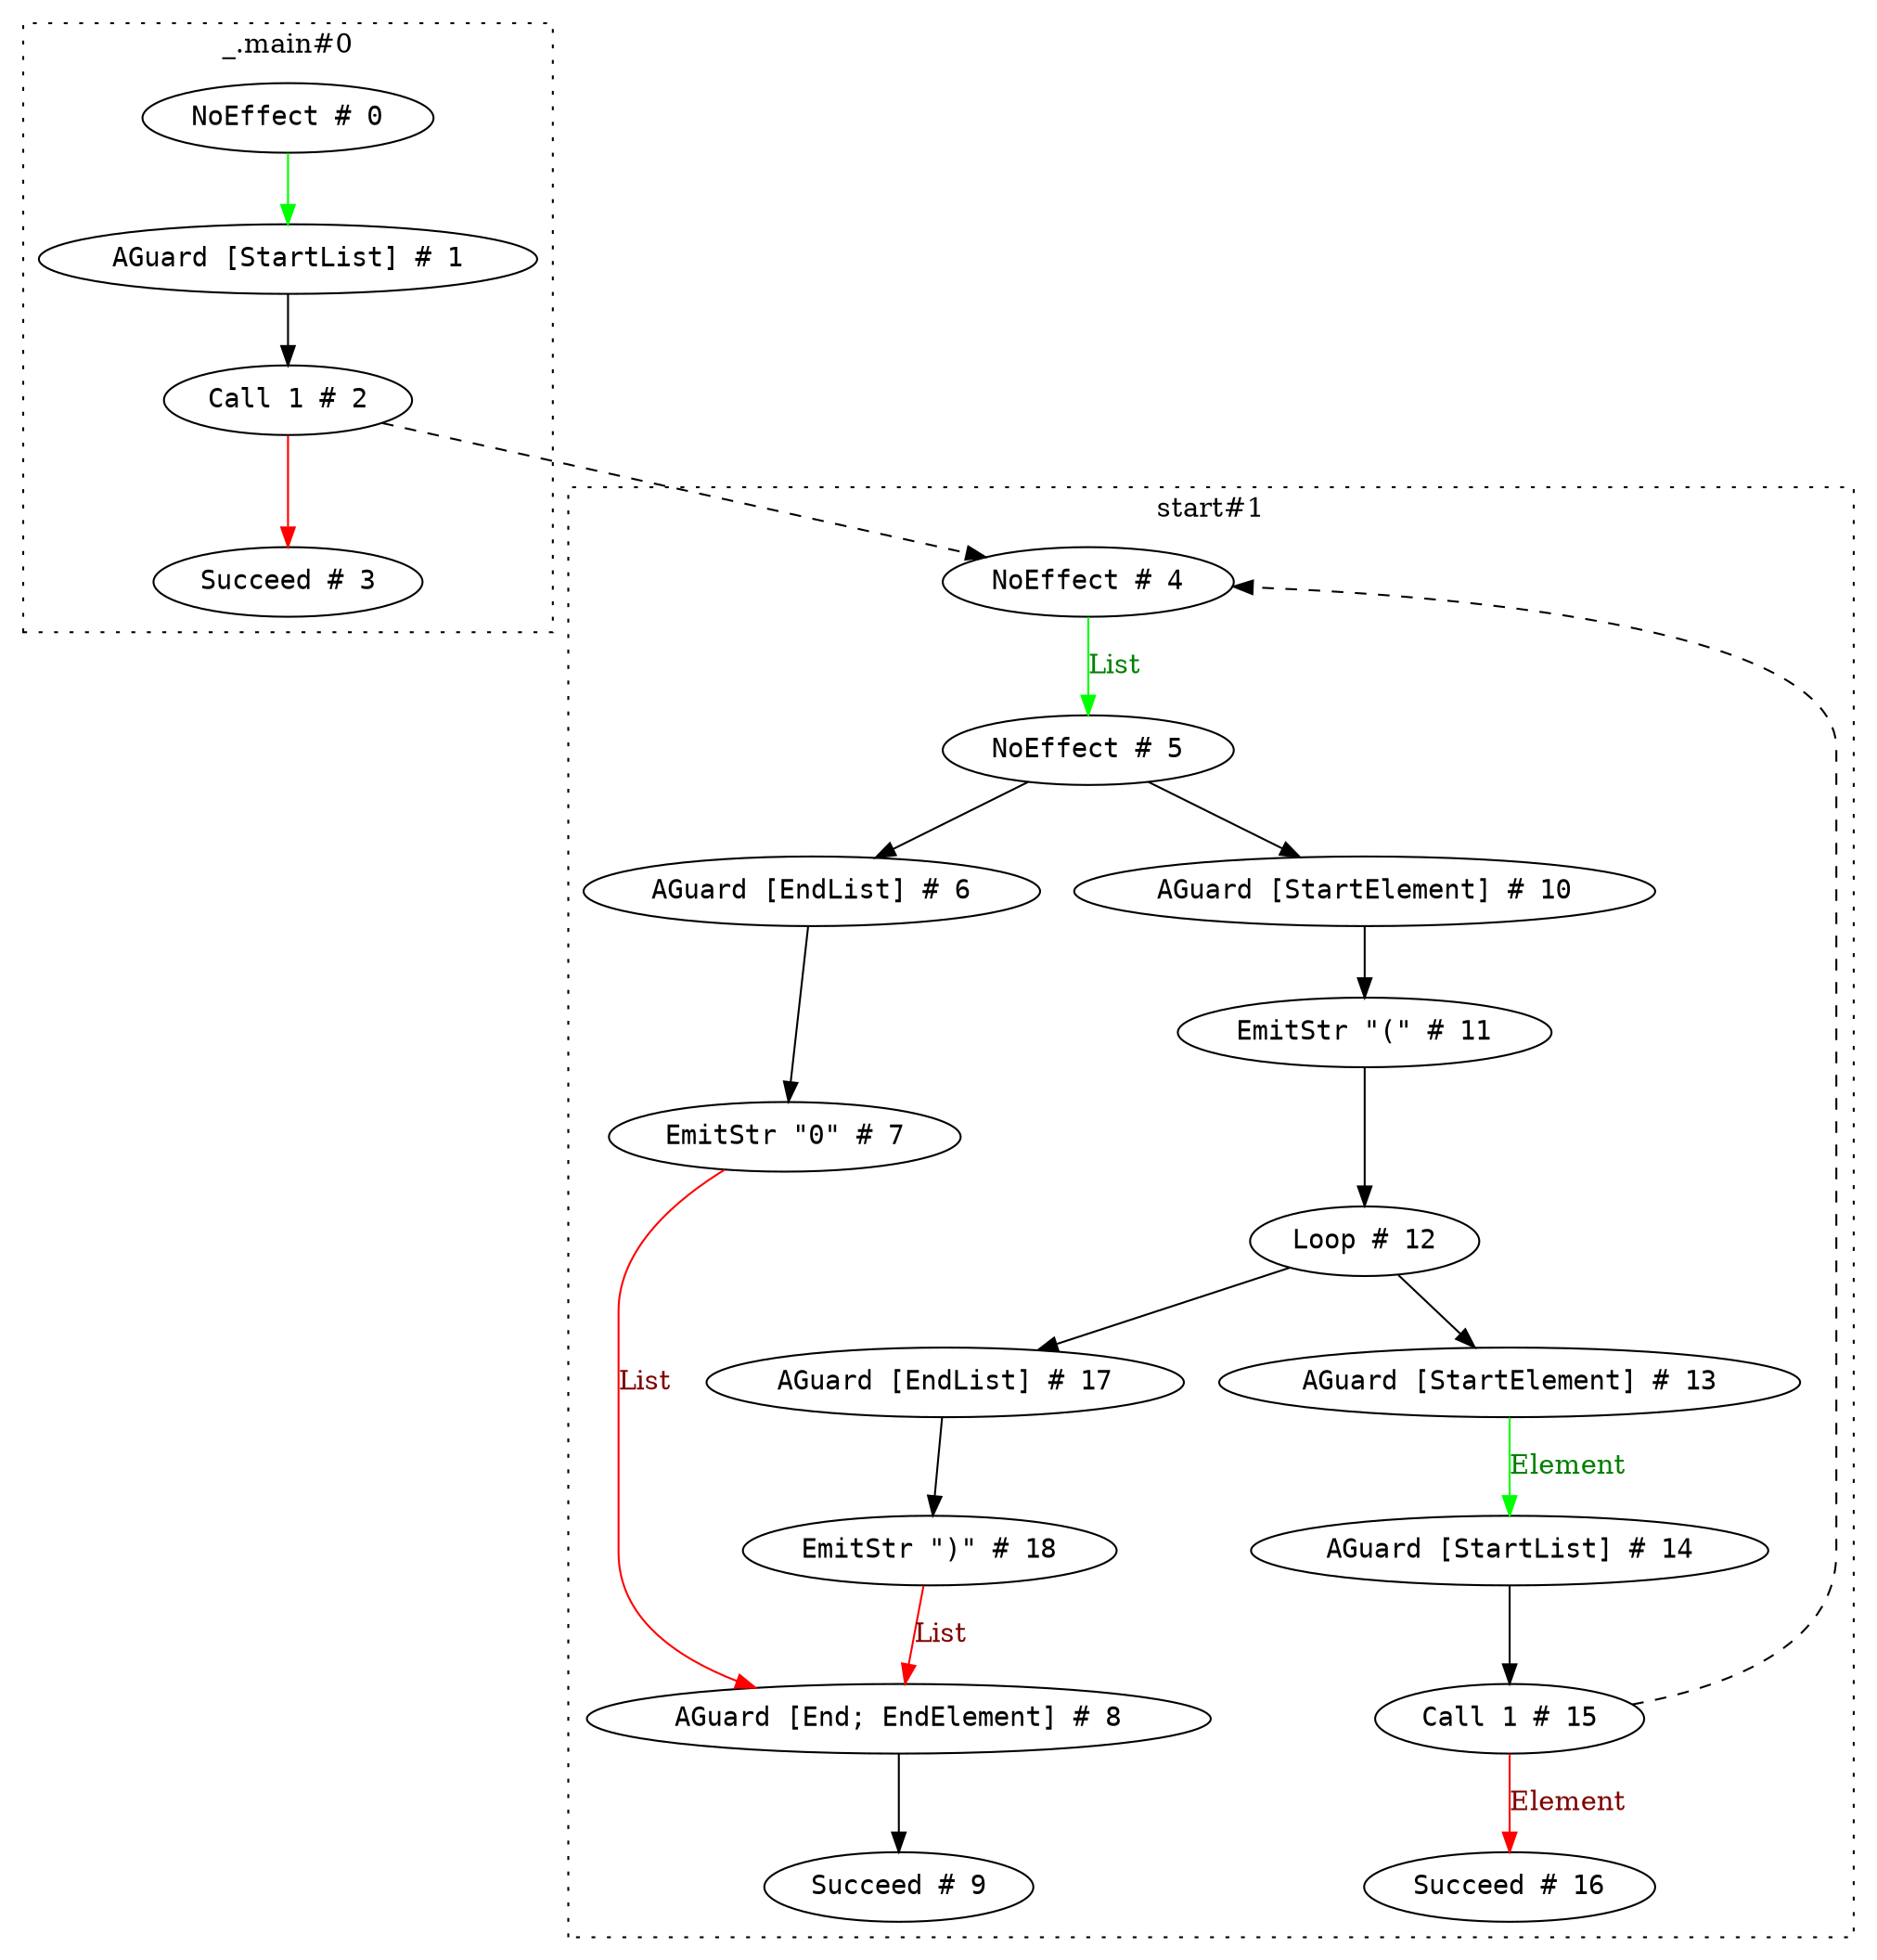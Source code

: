 digraph G {
  N0 [fontname="monospace", label="NoEffect # 0"];
  N1 [fontname="monospace", label="AGuard [StartList] # 1"];
  N2 [fontname="monospace", label="Call 1 # 2"];
  N3 [fontname="monospace", label="Succeed # 3"];
  N4 [fontname="monospace", label="NoEffect # 4"];
  N5 [fontname="monospace", label="NoEffect # 5"];
  N6 [fontname="monospace", label="AGuard [EndList] # 6"];
  N7 [fontname="monospace", label="EmitStr \"0\" # 7"];
  N8 [fontname="monospace", label="AGuard [End; EndElement] # 8"];
  N9 [fontname="monospace", label="Succeed # 9"];
  N10 [fontname="monospace", label="AGuard [StartElement] # 10"];
  N11 [fontname="monospace", label="EmitStr \"(\" # 11"];
  N12 [fontname="monospace", label="Loop # 12"];
  N13 [fontname="monospace", label="AGuard [StartElement] # 13"];
  N14 [fontname="monospace", label="AGuard [StartList] # 14"];
  N15 [fontname="monospace", label="Call 1 # 15"];
  N16 [fontname="monospace", label="Succeed # 16"];
  N17 [fontname="monospace", label="AGuard [EndList] # 17"];
  N18 [fontname="monospace", label="EmitStr \")\" # 18"];
  
  subgraph cluster_SG1 { style=dotted;
    label="start#1";
    N18;N17;N16;N15;N14;N13;N12;N11;N10;N9;N8;N7;N6;N5;N4; };
  subgraph cluster_SG0 { style=dotted;
    label="_.main#0";
    N3;N2;N1;N0; };
  
  edge [dir=forward];
  N0 -> N1 [style=solid, weight=2, label="", color="#00FF00",
            fontcolor="#008000"];
  N1 -> N2 [style=solid, weight=2];
  N2 -> N3 [style=solid, weight=2, label="", color="#FF0000",
            fontcolor="#800000"];
  N2 -> N4 [style=dashed, weight=1];
  N4 -> N5 [style=solid, weight=2, label="List", color="#00FF00",
            fontcolor="#008000"];
  N5 -> N6 [style=solid, weight=2];
  N5 -> N10 [style=solid, weight=2];
  N6 -> N7 [style=solid, weight=2];
  N7 -> N8 [style=solid, weight=2, label="List", color="#FF0000",
            fontcolor="#800000"];
  N8 -> N9 [style=solid, weight=2];
  N10 -> N11 [style=solid, weight=2];
  N11 -> N12 [style=solid, weight=2];
  N12 -> N13 [style=solid, weight=2];
  N12 -> N17 [style=solid, weight=2];
  N13 -> N14 [style=solid, weight=2, label="Element", color="#00FF00",
              fontcolor="#008000"];
  N14 -> N15 [style=solid, weight=2];
  N15 -> N4 [style=dashed, weight=1];
  N15 -> N16 [style=solid, weight=2, label="Element", color="#FF0000",
              fontcolor="#800000"];
  N17 -> N18 [style=solid, weight=2];
  N18 -> N8 [style=solid, weight=2, label="List", color="#FF0000",
             fontcolor="#800000"];
  
  }
